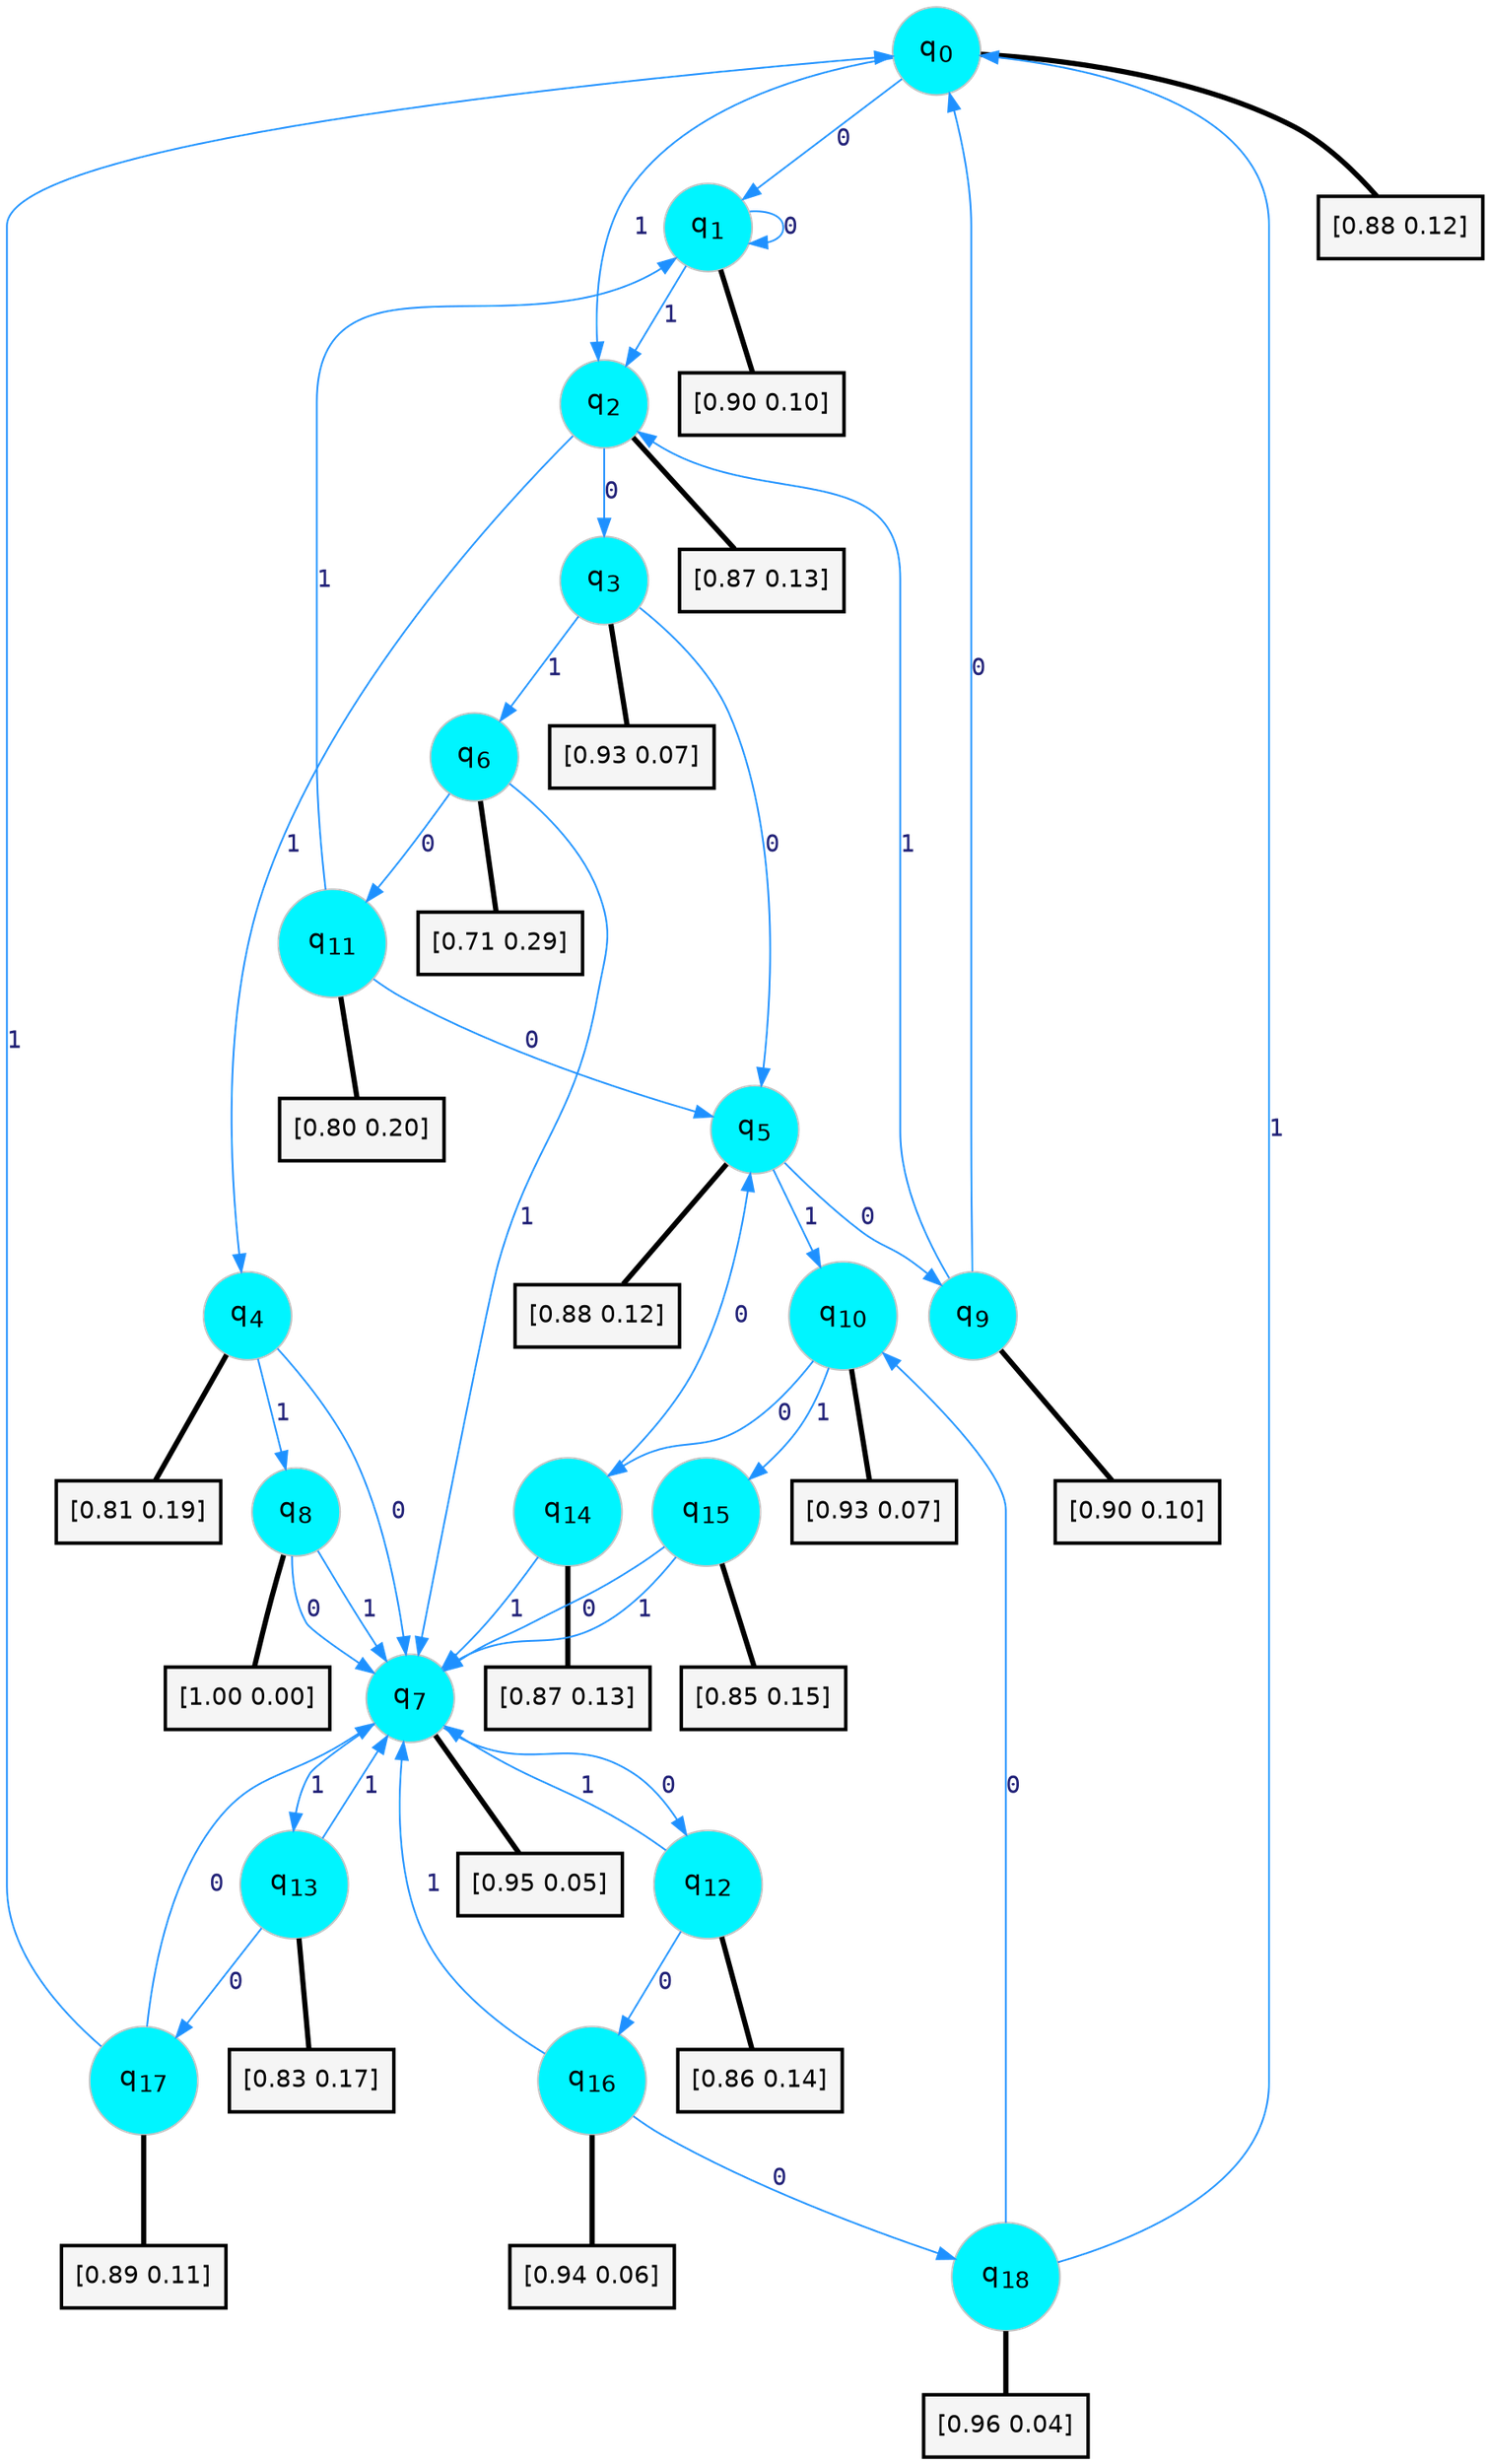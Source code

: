 digraph G {
graph [
bgcolor=transparent, dpi=300, rankdir=TD, size="40,25"];
node [
color=gray, fillcolor=turquoise1, fontcolor=black, fontname=Helvetica, fontsize=16, fontweight=bold, shape=circle, style=filled];
edge [
arrowsize=1, color=dodgerblue1, fontcolor=midnightblue, fontname=courier, fontweight=bold, penwidth=1, style=solid, weight=20];
0[label=<q<SUB>0</SUB>>];
1[label=<q<SUB>1</SUB>>];
2[label=<q<SUB>2</SUB>>];
3[label=<q<SUB>3</SUB>>];
4[label=<q<SUB>4</SUB>>];
5[label=<q<SUB>5</SUB>>];
6[label=<q<SUB>6</SUB>>];
7[label=<q<SUB>7</SUB>>];
8[label=<q<SUB>8</SUB>>];
9[label=<q<SUB>9</SUB>>];
10[label=<q<SUB>10</SUB>>];
11[label=<q<SUB>11</SUB>>];
12[label=<q<SUB>12</SUB>>];
13[label=<q<SUB>13</SUB>>];
14[label=<q<SUB>14</SUB>>];
15[label=<q<SUB>15</SUB>>];
16[label=<q<SUB>16</SUB>>];
17[label=<q<SUB>17</SUB>>];
18[label=<q<SUB>18</SUB>>];
19[label="[0.88 0.12]", shape=box,fontcolor=black, fontname=Helvetica, fontsize=14, penwidth=2, fillcolor=whitesmoke,color=black];
20[label="[0.90 0.10]", shape=box,fontcolor=black, fontname=Helvetica, fontsize=14, penwidth=2, fillcolor=whitesmoke,color=black];
21[label="[0.87 0.13]", shape=box,fontcolor=black, fontname=Helvetica, fontsize=14, penwidth=2, fillcolor=whitesmoke,color=black];
22[label="[0.93 0.07]", shape=box,fontcolor=black, fontname=Helvetica, fontsize=14, penwidth=2, fillcolor=whitesmoke,color=black];
23[label="[0.81 0.19]", shape=box,fontcolor=black, fontname=Helvetica, fontsize=14, penwidth=2, fillcolor=whitesmoke,color=black];
24[label="[0.88 0.12]", shape=box,fontcolor=black, fontname=Helvetica, fontsize=14, penwidth=2, fillcolor=whitesmoke,color=black];
25[label="[0.71 0.29]", shape=box,fontcolor=black, fontname=Helvetica, fontsize=14, penwidth=2, fillcolor=whitesmoke,color=black];
26[label="[0.95 0.05]", shape=box,fontcolor=black, fontname=Helvetica, fontsize=14, penwidth=2, fillcolor=whitesmoke,color=black];
27[label="[1.00 0.00]", shape=box,fontcolor=black, fontname=Helvetica, fontsize=14, penwidth=2, fillcolor=whitesmoke,color=black];
28[label="[0.90 0.10]", shape=box,fontcolor=black, fontname=Helvetica, fontsize=14, penwidth=2, fillcolor=whitesmoke,color=black];
29[label="[0.93 0.07]", shape=box,fontcolor=black, fontname=Helvetica, fontsize=14, penwidth=2, fillcolor=whitesmoke,color=black];
30[label="[0.80 0.20]", shape=box,fontcolor=black, fontname=Helvetica, fontsize=14, penwidth=2, fillcolor=whitesmoke,color=black];
31[label="[0.86 0.14]", shape=box,fontcolor=black, fontname=Helvetica, fontsize=14, penwidth=2, fillcolor=whitesmoke,color=black];
32[label="[0.83 0.17]", shape=box,fontcolor=black, fontname=Helvetica, fontsize=14, penwidth=2, fillcolor=whitesmoke,color=black];
33[label="[0.87 0.13]", shape=box,fontcolor=black, fontname=Helvetica, fontsize=14, penwidth=2, fillcolor=whitesmoke,color=black];
34[label="[0.85 0.15]", shape=box,fontcolor=black, fontname=Helvetica, fontsize=14, penwidth=2, fillcolor=whitesmoke,color=black];
35[label="[0.94 0.06]", shape=box,fontcolor=black, fontname=Helvetica, fontsize=14, penwidth=2, fillcolor=whitesmoke,color=black];
36[label="[0.89 0.11]", shape=box,fontcolor=black, fontname=Helvetica, fontsize=14, penwidth=2, fillcolor=whitesmoke,color=black];
37[label="[0.96 0.04]", shape=box,fontcolor=black, fontname=Helvetica, fontsize=14, penwidth=2, fillcolor=whitesmoke,color=black];
0->1 [label=0];
0->2 [label=1];
0->19 [arrowhead=none, penwidth=3,color=black];
1->1 [label=0];
1->2 [label=1];
1->20 [arrowhead=none, penwidth=3,color=black];
2->3 [label=0];
2->4 [label=1];
2->21 [arrowhead=none, penwidth=3,color=black];
3->5 [label=0];
3->6 [label=1];
3->22 [arrowhead=none, penwidth=3,color=black];
4->7 [label=0];
4->8 [label=1];
4->23 [arrowhead=none, penwidth=3,color=black];
5->9 [label=0];
5->10 [label=1];
5->24 [arrowhead=none, penwidth=3,color=black];
6->11 [label=0];
6->7 [label=1];
6->25 [arrowhead=none, penwidth=3,color=black];
7->12 [label=0];
7->13 [label=1];
7->26 [arrowhead=none, penwidth=3,color=black];
8->7 [label=0];
8->7 [label=1];
8->27 [arrowhead=none, penwidth=3,color=black];
9->0 [label=0];
9->2 [label=1];
9->28 [arrowhead=none, penwidth=3,color=black];
10->14 [label=0];
10->15 [label=1];
10->29 [arrowhead=none, penwidth=3,color=black];
11->5 [label=0];
11->1 [label=1];
11->30 [arrowhead=none, penwidth=3,color=black];
12->16 [label=0];
12->7 [label=1];
12->31 [arrowhead=none, penwidth=3,color=black];
13->17 [label=0];
13->7 [label=1];
13->32 [arrowhead=none, penwidth=3,color=black];
14->5 [label=0];
14->7 [label=1];
14->33 [arrowhead=none, penwidth=3,color=black];
15->7 [label=0];
15->7 [label=1];
15->34 [arrowhead=none, penwidth=3,color=black];
16->18 [label=0];
16->7 [label=1];
16->35 [arrowhead=none, penwidth=3,color=black];
17->7 [label=0];
17->0 [label=1];
17->36 [arrowhead=none, penwidth=3,color=black];
18->10 [label=0];
18->0 [label=1];
18->37 [arrowhead=none, penwidth=3,color=black];
}
